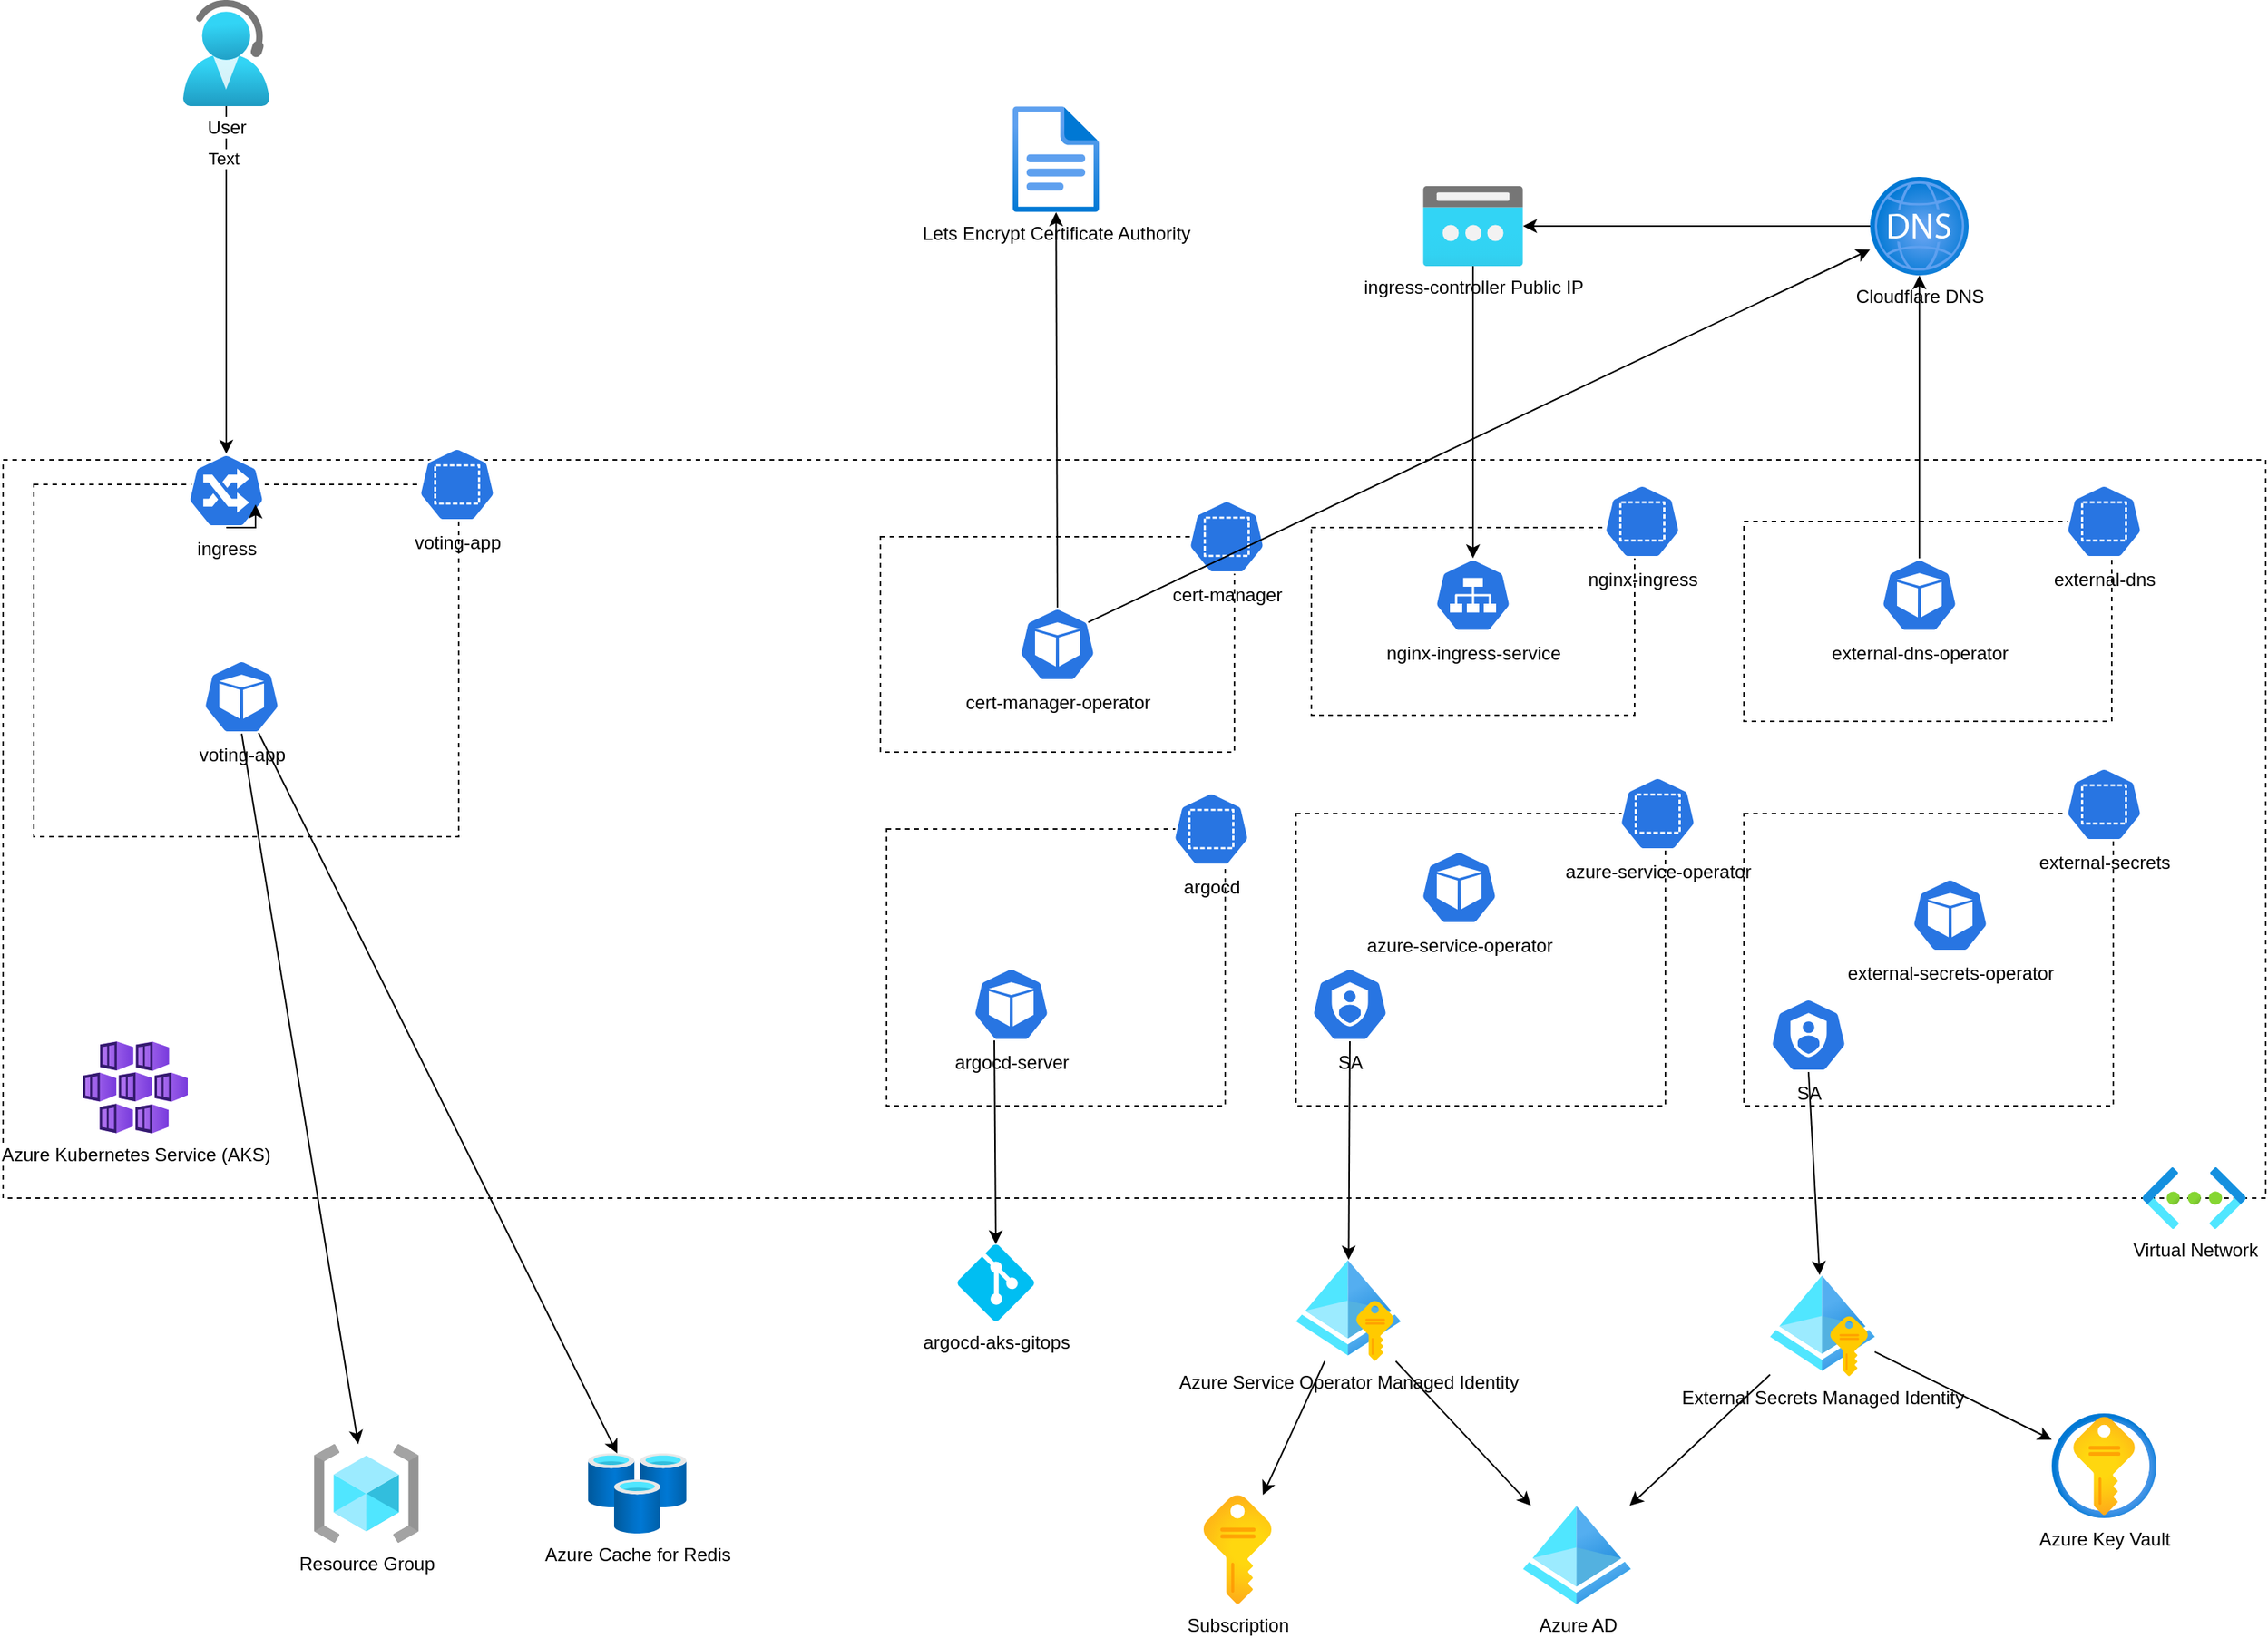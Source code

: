<mxfile version="20.5.3" type="embed"><diagram id="QvxHgC8nsyZxXBDKmdUi" name="Page-1"><mxGraphModel dx="3171" dy="2103" grid="1" gridSize="10" guides="1" tooltips="1" connect="1" arrows="1" fold="1" page="1" pageScale="1" pageWidth="850" pageHeight="1100" math="0" shadow="0"><root><mxCell id="0"/><mxCell id="1" parent="0"/><mxCell id="20" value="" style="rounded=0;whiteSpace=wrap;html=1;dashed=1;" parent="1" vertex="1"><mxGeometry x="948" y="260" width="302" height="170" as="geometry"/></mxCell><mxCell id="11" value="" style="rounded=0;whiteSpace=wrap;html=1;dashed=1;" parent="1" vertex="1"><mxGeometry x="-130" y="90" width="1470" height="480" as="geometry"/></mxCell><mxCell id="2" value="Azure Kubernetes Service (AKS)" style="aspect=fixed;html=1;points=[];align=center;image;fontSize=12;image=img/lib/azure2/containers/Kubernetes_Services.svg;" parent="1" vertex="1"><mxGeometry x="-78" y="468" width="68" height="60" as="geometry"/></mxCell><mxCell id="3" value="Azure Cache for Redis" style="aspect=fixed;html=1;points=[];align=center;image;fontSize=12;image=img/lib/azure2/databases/Cache_Redis.svg;" parent="1" vertex="1"><mxGeometry x="250" y="736" width="64" height="52" as="geometry"/></mxCell><mxCell id="5" value="Azure AD" style="aspect=fixed;html=1;points=[];align=center;image;fontSize=12;image=img/lib/azure2/identity/Azure_Active_Directory.svg;" parent="1" vertex="1"><mxGeometry x="857.5" y="770" width="70" height="64" as="geometry"/></mxCell><mxCell id="6" value="Azure Key Vault" style="aspect=fixed;html=1;points=[];align=center;image;fontSize=12;image=img/lib/azure2/security/Key_Vaults.svg;" parent="1" vertex="1"><mxGeometry x="1201" y="710" width="68" height="68" as="geometry"/></mxCell><mxCell id="7" value="Cloudflare DNS" style="aspect=fixed;html=1;points=[];align=center;image;fontSize=12;image=img/lib/azure2/networking/DNS_Zones.svg;" parent="1" vertex="1"><mxGeometry x="1083" y="-94" width="64" height="64" as="geometry"/></mxCell><mxCell id="9" value="Virtual Network" style="aspect=fixed;html=1;points=[];align=center;image;fontSize=12;image=img/lib/azure2/networking/Virtual_Networks.svg;" parent="1" vertex="1"><mxGeometry x="1260" y="550" width="67" height="40" as="geometry"/></mxCell><mxCell id="10" value="ingress-controller Public IP" style="aspect=fixed;html=1;points=[];align=center;image;fontSize=12;image=img/lib/azure2/networking/Public_IP_Addresses.svg;" parent="1" vertex="1"><mxGeometry x="792.5" y="-88" width="65" height="52" as="geometry"/></mxCell><mxCell id="12" value="Azure Service Operator Managed Identity" style="aspect=fixed;html=1;points=[];align=center;image;fontSize=12;image=img/lib/azure2/identity/Managed_Identities.svg;" parent="1" vertex="1"><mxGeometry x="710" y="610" width="68" height="66" as="geometry"/></mxCell><mxCell id="16" value="Resource Group" style="aspect=fixed;html=1;points=[];align=center;image;fontSize=12;image=img/lib/azure2/general/Resource_Groups.svg;dashed=1;" parent="1" vertex="1"><mxGeometry x="72" y="730" width="68" height="64" as="geometry"/></mxCell><mxCell id="21" value="" style="rounded=0;whiteSpace=wrap;html=1;dashed=1;" parent="1" vertex="1"><mxGeometry x="1001" y="320" width="240" height="190" as="geometry"/></mxCell><mxCell id="17" value="external-secrets-operator" style="sketch=0;html=1;dashed=0;whitespace=wrap;fillColor=#2875E2;strokeColor=#ffffff;points=[[0.005,0.63,0],[0.1,0.2,0],[0.9,0.2,0],[0.5,0,0],[0.995,0.63,0],[0.72,0.99,0],[0.5,1,0],[0.28,0.99,0]];verticalLabelPosition=bottom;align=center;verticalAlign=top;shape=mxgraph.kubernetes.icon;prIcon=pod" parent="1" vertex="1"><mxGeometry x="1110" y="362" width="50" height="48" as="geometry"/></mxCell><mxCell id="19" value="external-secrets" style="sketch=0;html=1;dashed=0;whitespace=wrap;fillColor=#2875E2;strokeColor=#ffffff;points=[[0.005,0.63,0],[0.1,0.2,0],[0.9,0.2,0],[0.5,0,0],[0.995,0.63,0],[0.72,0.99,0],[0.5,1,0],[0.28,0.99,0]];verticalLabelPosition=bottom;align=center;verticalAlign=top;shape=mxgraph.kubernetes.icon;prIcon=ns" parent="1" vertex="1"><mxGeometry x="1210" y="290" width="50" height="48" as="geometry"/></mxCell><mxCell id="4" value="External Secrets Managed Identity" style="aspect=fixed;html=1;points=[];align=center;image;fontSize=12;image=img/lib/azure2/identity/Managed_Identities.svg;" parent="1" vertex="1"><mxGeometry x="1018" y="620" width="68" height="66" as="geometry"/></mxCell><mxCell id="22" value="SA" style="sketch=0;html=1;dashed=0;whitespace=wrap;fillColor=#2875E2;strokeColor=#ffffff;points=[[0.005,0.63,0],[0.1,0.2,0],[0.9,0.2,0],[0.5,0,0],[0.995,0.63,0],[0.72,0.99,0],[0.5,1,0],[0.28,0.99,0]];verticalLabelPosition=bottom;align=center;verticalAlign=top;shape=mxgraph.kubernetes.icon;prIcon=sa" parent="1" vertex="1"><mxGeometry x="1018" y="440" width="50" height="48" as="geometry"/></mxCell><mxCell id="23" value="" style="endArrow=classic;html=1;rounded=0;exitX=0.5;exitY=1;exitDx=0;exitDy=0;exitPerimeter=0;" parent="1" source="22" target="4" edge="1"><mxGeometry width="50" height="50" relative="1" as="geometry"><mxPoint x="1160" y="630" as="sourcePoint"/><mxPoint x="1210" y="580" as="targetPoint"/></mxGeometry></mxCell><mxCell id="25" value="" style="endArrow=classic;html=1;rounded=0;" parent="1" source="4" target="5" edge="1"><mxGeometry width="50" height="50" relative="1" as="geometry"><mxPoint x="1050" y="790" as="sourcePoint"/><mxPoint x="1100" y="740" as="targetPoint"/></mxGeometry></mxCell><mxCell id="26" value="" style="rounded=0;whiteSpace=wrap;html=1;dashed=1;" parent="1" vertex="1"><mxGeometry x="1001" y="130" width="239" height="130" as="geometry"/></mxCell><mxCell id="27" value="external-dns" style="sketch=0;html=1;dashed=0;whitespace=wrap;fillColor=#2875E2;strokeColor=#ffffff;points=[[0.005,0.63,0],[0.1,0.2,0],[0.9,0.2,0],[0.5,0,0],[0.995,0.63,0],[0.72,0.99,0],[0.5,1,0],[0.28,0.99,0]];verticalLabelPosition=bottom;align=center;verticalAlign=top;shape=mxgraph.kubernetes.icon;prIcon=ns" parent="1" vertex="1"><mxGeometry x="1210" y="106" width="50" height="48" as="geometry"/></mxCell><mxCell id="28" value="external-dns-operator" style="sketch=0;html=1;dashed=0;whitespace=wrap;fillColor=#2875E2;strokeColor=#ffffff;points=[[0.005,0.63,0],[0.1,0.2,0],[0.9,0.2,0],[0.5,0,0],[0.995,0.63,0],[0.72,0.99,0],[0.5,1,0],[0.28,0.99,0]];verticalLabelPosition=bottom;align=center;verticalAlign=top;shape=mxgraph.kubernetes.icon;prIcon=pod" parent="1" vertex="1"><mxGeometry x="1090" y="154" width="50" height="48" as="geometry"/></mxCell><mxCell id="29" value="" style="endArrow=classic;html=1;rounded=0;exitX=0.5;exitY=0;exitDx=0;exitDy=0;exitPerimeter=0;" parent="1" source="28" target="7" edge="1"><mxGeometry width="50" height="50" relative="1" as="geometry"><mxPoint x="1160" y="70" as="sourcePoint"/><mxPoint x="1210" y="20" as="targetPoint"/></mxGeometry></mxCell><mxCell id="30" value="Lets Encrypt Certificate Authority" style="aspect=fixed;html=1;points=[];align=center;image;fontSize=12;image=img/lib/azure2/general/File.svg;dashed=1;" parent="1" vertex="1"><mxGeometry x="526" y="-140" width="56.0" height="69" as="geometry"/></mxCell><mxCell id="31" value="" style="endArrow=classic;html=1;rounded=0;" parent="1" source="7" target="10" edge="1"><mxGeometry width="50" height="50" relative="1" as="geometry"><mxPoint x="960" y="10" as="sourcePoint"/><mxPoint x="1010" y="-40" as="targetPoint"/></mxGeometry></mxCell><mxCell id="32" value="" style="rounded=0;whiteSpace=wrap;html=1;dashed=1;" parent="1" vertex="1"><mxGeometry x="720" y="134" width="210" height="122" as="geometry"/></mxCell><mxCell id="33" value="nginx-ingress" style="sketch=0;html=1;dashed=0;whitespace=wrap;fillColor=#2875E2;strokeColor=#ffffff;points=[[0.005,0.63,0],[0.1,0.2,0],[0.9,0.2,0],[0.5,0,0],[0.995,0.63,0],[0.72,0.99,0],[0.5,1,0],[0.28,0.99,0]];verticalLabelPosition=bottom;align=center;verticalAlign=top;shape=mxgraph.kubernetes.icon;prIcon=ns" parent="1" vertex="1"><mxGeometry x="910" y="106" width="50" height="48" as="geometry"/></mxCell><mxCell id="34" value="nginx-ingress-service" style="sketch=0;html=1;dashed=0;whitespace=wrap;fillColor=#2875E2;strokeColor=#ffffff;points=[[0.005,0.63,0],[0.1,0.2,0],[0.9,0.2,0],[0.5,0,0],[0.995,0.63,0],[0.72,0.99,0],[0.5,1,0],[0.28,0.99,0]];verticalLabelPosition=bottom;align=center;verticalAlign=top;shape=mxgraph.kubernetes.icon;prIcon=svc" parent="1" vertex="1"><mxGeometry x="800" y="154" width="50" height="48" as="geometry"/></mxCell><mxCell id="42" value="" style="rounded=0;whiteSpace=wrap;html=1;dashed=1;" parent="1" vertex="1"><mxGeometry x="710" y="320" width="240" height="190" as="geometry"/></mxCell><mxCell id="35" value="" style="endArrow=classic;html=1;rounded=0;entryX=0.5;entryY=0;entryDx=0;entryDy=0;entryPerimeter=0;" parent="1" source="10" target="34" edge="1"><mxGeometry width="50" height="50" relative="1" as="geometry"><mxPoint x="450" y="50" as="sourcePoint"/><mxPoint x="500" as="targetPoint"/></mxGeometry></mxCell><mxCell id="38" value="SA" style="sketch=0;html=1;dashed=0;whitespace=wrap;fillColor=#2875E2;strokeColor=#ffffff;points=[[0.005,0.63,0],[0.1,0.2,0],[0.9,0.2,0],[0.5,0,0],[0.995,0.63,0],[0.72,0.99,0],[0.5,1,0],[0.28,0.99,0]];verticalLabelPosition=bottom;align=center;verticalAlign=top;shape=mxgraph.kubernetes.icon;prIcon=sa" parent="1" vertex="1"><mxGeometry x="720" y="420" width="50" height="48" as="geometry"/></mxCell><mxCell id="39" value="azure-service-operator" style="sketch=0;html=1;dashed=0;whitespace=wrap;fillColor=#2875E2;strokeColor=#ffffff;points=[[0.005,0.63,0],[0.1,0.2,0],[0.9,0.2,0],[0.5,0,0],[0.995,0.63,0],[0.72,0.99,0],[0.5,1,0],[0.28,0.99,0]];verticalLabelPosition=bottom;align=center;verticalAlign=top;shape=mxgraph.kubernetes.icon;prIcon=pod" parent="1" vertex="1"><mxGeometry x="791" y="344" width="50" height="48" as="geometry"/></mxCell><mxCell id="43" value="" style="endArrow=classic;html=1;rounded=0;exitX=0.5;exitY=1;exitDx=0;exitDy=0;exitPerimeter=0;" parent="1" source="38" target="12" edge="1"><mxGeometry width="50" height="50" relative="1" as="geometry"><mxPoint x="690" y="640" as="sourcePoint"/><mxPoint x="740" y="590" as="targetPoint"/></mxGeometry></mxCell><mxCell id="44" value="" style="endArrow=classic;html=1;rounded=0;" parent="1" source="12" target="5" edge="1"><mxGeometry width="50" height="50" relative="1" as="geometry"><mxPoint x="710" y="700" as="sourcePoint"/><mxPoint x="760" y="650" as="targetPoint"/></mxGeometry></mxCell><mxCell id="47" value="" style="rounded=0;whiteSpace=wrap;html=1;dashed=1;" parent="1" vertex="1"><mxGeometry x="444" y="330" width="220" height="180" as="geometry"/></mxCell><mxCell id="48" value="azure-service-operator" style="sketch=0;html=1;dashed=0;whitespace=wrap;fillColor=#2875E2;strokeColor=#ffffff;points=[[0.005,0.63,0],[0.1,0.2,0],[0.9,0.2,0],[0.5,0,0],[0.995,0.63,0],[0.72,0.99,0],[0.5,1,0],[0.28,0.99,0]];verticalLabelPosition=bottom;align=center;verticalAlign=top;shape=mxgraph.kubernetes.icon;prIcon=ns" parent="1" vertex="1"><mxGeometry x="920" y="296" width="50" height="48" as="geometry"/></mxCell><mxCell id="37" value="argocd" style="sketch=0;html=1;dashed=0;whitespace=wrap;fillColor=#2875E2;strokeColor=#ffffff;points=[[0.005,0.63,0],[0.1,0.2,0],[0.9,0.2,0],[0.5,0,0],[0.995,0.63,0],[0.72,0.99,0],[0.5,1,0],[0.28,0.99,0]];verticalLabelPosition=bottom;align=center;verticalAlign=top;shape=mxgraph.kubernetes.icon;prIcon=ns" parent="1" vertex="1"><mxGeometry x="630" y="306" width="50" height="48" as="geometry"/></mxCell><mxCell id="49" value="argocd-aks-gitops" style="verticalLabelPosition=bottom;html=1;verticalAlign=top;align=center;strokeColor=none;fillColor=#00BEF2;shape=mxgraph.azure.git_repository;dashed=1;" parent="1" vertex="1"><mxGeometry x="490" y="600" width="50" height="50" as="geometry"/></mxCell><mxCell id="50" value="argocd-server" style="sketch=0;html=1;dashed=0;whitespace=wrap;fillColor=#2875E2;strokeColor=#ffffff;points=[[0.005,0.63,0],[0.1,0.2,0],[0.9,0.2,0],[0.5,0,0],[0.995,0.63,0],[0.72,0.99,0],[0.5,1,0],[0.28,0.99,0]];verticalLabelPosition=bottom;align=center;verticalAlign=top;shape=mxgraph.kubernetes.icon;prIcon=pod" parent="1" vertex="1"><mxGeometry x="500" y="420" width="50" height="48" as="geometry"/></mxCell><mxCell id="51" value="" style="endArrow=classic;html=1;rounded=0;entryX=0.5;entryY=0;entryDx=0;entryDy=0;entryPerimeter=0;exitX=0.28;exitY=0.99;exitDx=0;exitDy=0;exitPerimeter=0;" parent="1" source="50" target="49" edge="1"><mxGeometry width="50" height="50" relative="1" as="geometry"><mxPoint x="50" y="440" as="sourcePoint"/><mxPoint x="100" y="390" as="targetPoint"/></mxGeometry></mxCell><mxCell id="52" value="" style="rounded=0;whiteSpace=wrap;html=1;dashed=1;" parent="1" vertex="1"><mxGeometry x="-110" y="106" width="276" height="229" as="geometry"/></mxCell><mxCell id="53" value="voting-app" style="sketch=0;html=1;dashed=0;whitespace=wrap;fillColor=#2875E2;strokeColor=#ffffff;points=[[0.005,0.63,0],[0.1,0.2,0],[0.9,0.2,0],[0.5,0,0],[0.995,0.63,0],[0.72,0.99,0],[0.5,1,0],[0.28,0.99,0]];verticalLabelPosition=bottom;align=center;verticalAlign=top;shape=mxgraph.kubernetes.icon;prIcon=ns" parent="1" vertex="1"><mxGeometry x="140" y="82" width="50" height="48" as="geometry"/></mxCell><mxCell id="54" value="voting-app" style="sketch=0;html=1;dashed=0;whitespace=wrap;fillColor=#2875E2;strokeColor=#ffffff;points=[[0.005,0.63,0],[0.1,0.2,0],[0.9,0.2,0],[0.5,0,0],[0.995,0.63,0],[0.72,0.99,0],[0.5,1,0],[0.28,0.99,0]];verticalLabelPosition=bottom;align=center;verticalAlign=top;shape=mxgraph.kubernetes.icon;prIcon=pod" parent="1" vertex="1"><mxGeometry y="220" width="50" height="48" as="geometry"/></mxCell><mxCell id="55" value="ingress" style="sketch=0;html=1;dashed=0;whitespace=wrap;fillColor=#2875E2;strokeColor=#ffffff;points=[[0.005,0.63,0],[0.1,0.2,0],[0.9,0.2,0],[0.5,0,0],[0.995,0.63,0],[0.72,0.99,0],[0.5,1,0],[0.28,0.99,0]];verticalLabelPosition=bottom;align=center;verticalAlign=top;shape=mxgraph.kubernetes.icon;prIcon=ing" parent="1" vertex="1"><mxGeometry x="-10" y="86" width="50" height="48" as="geometry"/></mxCell><mxCell id="56" value="" style="endArrow=classic;html=1;rounded=0;entryX=0.5;entryY=0;entryDx=0;entryDy=0;entryPerimeter=0;" parent="1" source="58" target="55" edge="1"><mxGeometry width="50" height="50" relative="1" as="geometry"><mxPoint x="580" y="-40" as="sourcePoint"/><mxPoint x="580" y="-10" as="targetPoint"/></mxGeometry></mxCell><mxCell id="59" value="Text" style="edgeLabel;html=1;align=center;verticalAlign=middle;resizable=0;points=[];" parent="56" vertex="1" connectable="0"><mxGeometry x="-0.703" y="-2" relative="1" as="geometry"><mxPoint as="offset"/></mxGeometry></mxCell><mxCell id="58" value="User" style="aspect=fixed;html=1;points=[];align=center;image;fontSize=12;image=img/lib/azure2/general/Help_and_Support.svg;dashed=1;" parent="1" vertex="1"><mxGeometry x="-13" y="-209" width="56" height="69" as="geometry"/></mxCell><mxCell id="60" value="" style="endArrow=classic;html=1;rounded=0;exitX=0.72;exitY=0.99;exitDx=0;exitDy=0;exitPerimeter=0;" parent="1" source="54" target="3" edge="1"><mxGeometry width="50" height="50" relative="1" as="geometry"><mxPoint x="280" y="680" as="sourcePoint"/><mxPoint x="330" y="630" as="targetPoint"/></mxGeometry></mxCell><mxCell id="61" style="edgeStyle=orthogonalEdgeStyle;rounded=0;orthogonalLoop=1;jettySize=auto;html=1;exitX=0.5;exitY=1;exitDx=0;exitDy=0;exitPerimeter=0;entryX=0.88;entryY=0.688;entryDx=0;entryDy=0;entryPerimeter=0;" parent="1" source="55" target="55" edge="1"><mxGeometry relative="1" as="geometry"/></mxCell><mxCell id="62" value="" style="rounded=0;whiteSpace=wrap;html=1;dashed=1;" parent="1" vertex="1"><mxGeometry x="440" y="140" width="230" height="140" as="geometry"/></mxCell><mxCell id="63" value="cert-manager" style="sketch=0;html=1;dashed=0;whitespace=wrap;fillColor=#2875E2;strokeColor=#ffffff;points=[[0.005,0.63,0],[0.1,0.2,0],[0.9,0.2,0],[0.5,0,0],[0.995,0.63,0],[0.72,0.99,0],[0.5,1,0],[0.28,0.99,0]];verticalLabelPosition=bottom;align=center;verticalAlign=top;shape=mxgraph.kubernetes.icon;prIcon=ns" parent="1" vertex="1"><mxGeometry x="640" y="116" width="50" height="48" as="geometry"/></mxCell><mxCell id="64" value="cert-manager-operator" style="sketch=0;html=1;dashed=0;whitespace=wrap;fillColor=#2875E2;strokeColor=#ffffff;points=[[0.005,0.63,0],[0.1,0.2,0],[0.9,0.2,0],[0.5,0,0],[0.995,0.63,0],[0.72,0.99,0],[0.5,1,0],[0.28,0.99,0]];verticalLabelPosition=bottom;align=center;verticalAlign=top;shape=mxgraph.kubernetes.icon;prIcon=pod" parent="1" vertex="1"><mxGeometry x="530" y="186" width="50" height="48" as="geometry"/></mxCell><mxCell id="65" value="" style="endArrow=classic;html=1;rounded=0;exitX=0.5;exitY=0;exitDx=0;exitDy=0;exitPerimeter=0;" parent="1" source="64" target="30" edge="1"><mxGeometry width="50" height="50" relative="1" as="geometry"><mxPoint x="490" y="80" as="sourcePoint"/><mxPoint x="540" y="30" as="targetPoint"/></mxGeometry></mxCell><mxCell id="66" value="" style="endArrow=classic;html=1;rounded=0;exitX=0.5;exitY=1;exitDx=0;exitDy=0;exitPerimeter=0;" parent="1" source="54" target="16" edge="1"><mxGeometry width="50" height="50" relative="1" as="geometry"><mxPoint x="-50" y="750" as="sourcePoint"/><mxPoint y="700" as="targetPoint"/></mxGeometry></mxCell><mxCell id="68" value="Subscription" style="aspect=fixed;html=1;points=[];align=center;image;fontSize=12;image=img/lib/azure2/general/Subscriptions.svg;" vertex="1" parent="1"><mxGeometry x="650" y="763" width="44" height="71" as="geometry"/></mxCell><mxCell id="69" value="" style="endArrow=classic;html=1;rounded=0;" edge="1" parent="1" source="12" target="68"><mxGeometry width="50" height="50" relative="1" as="geometry"><mxPoint x="500" y="860" as="sourcePoint"/><mxPoint x="550" y="810" as="targetPoint"/></mxGeometry></mxCell><mxCell id="70" value="" style="endArrow=classic;html=1;rounded=0;" edge="1" parent="1" source="4" target="6"><mxGeometry width="50" height="50" relative="1" as="geometry"><mxPoint x="1170" y="870" as="sourcePoint"/><mxPoint x="1220" y="820" as="targetPoint"/></mxGeometry></mxCell><mxCell id="71" value="" style="endArrow=classic;html=1;rounded=0;exitX=0.9;exitY=0.2;exitDx=0;exitDy=0;exitPerimeter=0;" edge="1" parent="1" source="64" target="7"><mxGeometry width="50" height="50" relative="1" as="geometry"><mxPoint x="640" y="80" as="sourcePoint"/><mxPoint x="690" y="30" as="targetPoint"/></mxGeometry></mxCell></root></mxGraphModel></diagram></mxfile>
